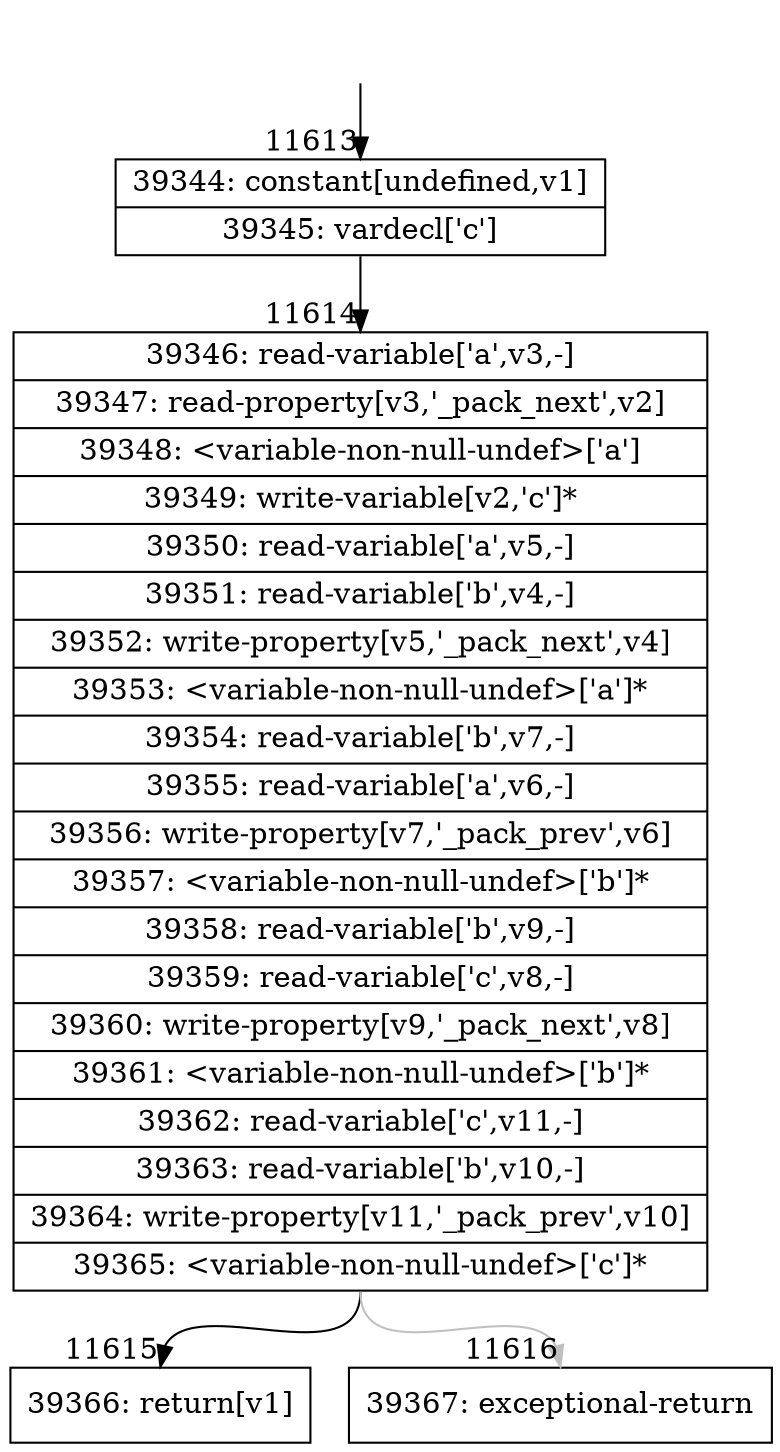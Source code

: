 digraph {
rankdir="TD"
BB_entry1074[shape=none,label=""];
BB_entry1074 -> BB11613 [tailport=s, headport=n, headlabel="    11613"]
BB11613 [shape=record label="{39344: constant[undefined,v1]|39345: vardecl['c']}" ] 
BB11613 -> BB11614 [tailport=s, headport=n, headlabel="      11614"]
BB11614 [shape=record label="{39346: read-variable['a',v3,-]|39347: read-property[v3,'_pack_next',v2]|39348: \<variable-non-null-undef\>['a']|39349: write-variable[v2,'c']*|39350: read-variable['a',v5,-]|39351: read-variable['b',v4,-]|39352: write-property[v5,'_pack_next',v4]|39353: \<variable-non-null-undef\>['a']*|39354: read-variable['b',v7,-]|39355: read-variable['a',v6,-]|39356: write-property[v7,'_pack_prev',v6]|39357: \<variable-non-null-undef\>['b']*|39358: read-variable['b',v9,-]|39359: read-variable['c',v8,-]|39360: write-property[v9,'_pack_next',v8]|39361: \<variable-non-null-undef\>['b']*|39362: read-variable['c',v11,-]|39363: read-variable['b',v10,-]|39364: write-property[v11,'_pack_prev',v10]|39365: \<variable-non-null-undef\>['c']*}" ] 
BB11614 -> BB11615 [tailport=s, headport=n, headlabel="      11615"]
BB11614 -> BB11616 [tailport=s, headport=n, color=gray, headlabel="      11616"]
BB11615 [shape=record label="{39366: return[v1]}" ] 
BB11616 [shape=record label="{39367: exceptional-return}" ] 
//#$~ 6910
}
